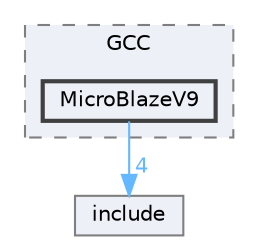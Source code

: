 digraph "D:/Projects/Raspberrypi_pico/pico_freertos_final/freertos_pico2/pico_freertos/FreeRTOS-Kernel/portable/GCC/MicroBlazeV9"
{
 // LATEX_PDF_SIZE
  bgcolor="transparent";
  edge [fontname=Helvetica,fontsize=10,labelfontname=Helvetica,labelfontsize=10];
  node [fontname=Helvetica,fontsize=10,shape=box,height=0.2,width=0.4];
  compound=true
  subgraph clusterdir_d47f747b1f9f69e8b995df24b56b1471 {
    graph [ bgcolor="#edf0f7", pencolor="grey50", label="GCC", fontname=Helvetica,fontsize=10 style="filled,dashed", URL="dir_d47f747b1f9f69e8b995df24b56b1471.html",tooltip=""]
  dir_1c620403a5d79eceb748b8979d53fd58 [label="MicroBlazeV9", fillcolor="#edf0f7", color="grey25", style="filled,bold", URL="dir_1c620403a5d79eceb748b8979d53fd58.html",tooltip=""];
  }
  dir_c69ece34c3f150cb2c6f1098178b172a [label="include", fillcolor="#edf0f7", color="grey50", style="filled", URL="dir_c69ece34c3f150cb2c6f1098178b172a.html",tooltip=""];
  dir_1c620403a5d79eceb748b8979d53fd58->dir_c69ece34c3f150cb2c6f1098178b172a [headlabel="4", labeldistance=1.5 headhref="dir_000139_000125.html" href="dir_000139_000125.html" color="steelblue1" fontcolor="steelblue1"];
}
